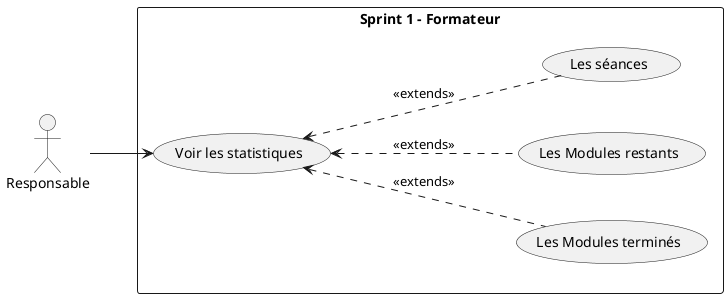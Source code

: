 @startuml
left to right direction
skinparam packageStyle rectangle

actor Responsable

rectangle "Sprint 1 - Formateur" {
  
  usecase "Voir les statistiques"
  usecase "Les Modules terminés" as ModulesFinis
  usecase "Les Modules restants" as ModulesRestants
  usecase "Les séances" as VoirSeances

  Responsable --> "Voir les statistiques"
  "Voir les statistiques" <--. ModulesFinis : <<extends>>
  "Voir les statistiques" <--. ModulesRestants : <<extends>>
  "Voir les statistiques" <--. VoirSeances : <<extends>>
}
@enduml















' @startuml
' left to right direction
' skinparam packageStyle rectangle

' actor Formateur

' rectangle "Sprint 1 - Formateur" {

'   usecase "Se connecter"
'   usecase "Sélectionner un module"
'   usecase "Saisir date, heure début et durée"
'   usecase "Calcul automatique heure fin"
'   usecase "Enregistrer la session"
'   usecase "Voir mes sessions (lecture seule)"

'   Formateur --> "Se connecter"
'   Formateur --> "Sélectionner un module"
'   Formateur --> "Saisir date, heure début et durée"
'   Formateur --> "Calcul automatique heure fin"
'   Formateur --> "Enregistrer la session"
'   Formateur --> "Voir mes sessions (lecture seule)"
' }
' @enduml
